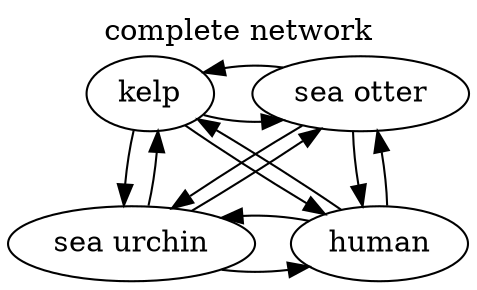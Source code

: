 digraph pairwise {
    #rankdir=LR;
    labelloc="t";
    label="complete network";
    a [label="kelp"];
    b [label="sea otter"];
    c [label="sea urchin"];
    d [label="human"];
    
    a -> {b, c, d};
    b -> {a, c, d};
    c -> {a, b, d};
    d -> {a, b, c};

    { rank=same; a b }
    { rank=same; c d }

}

